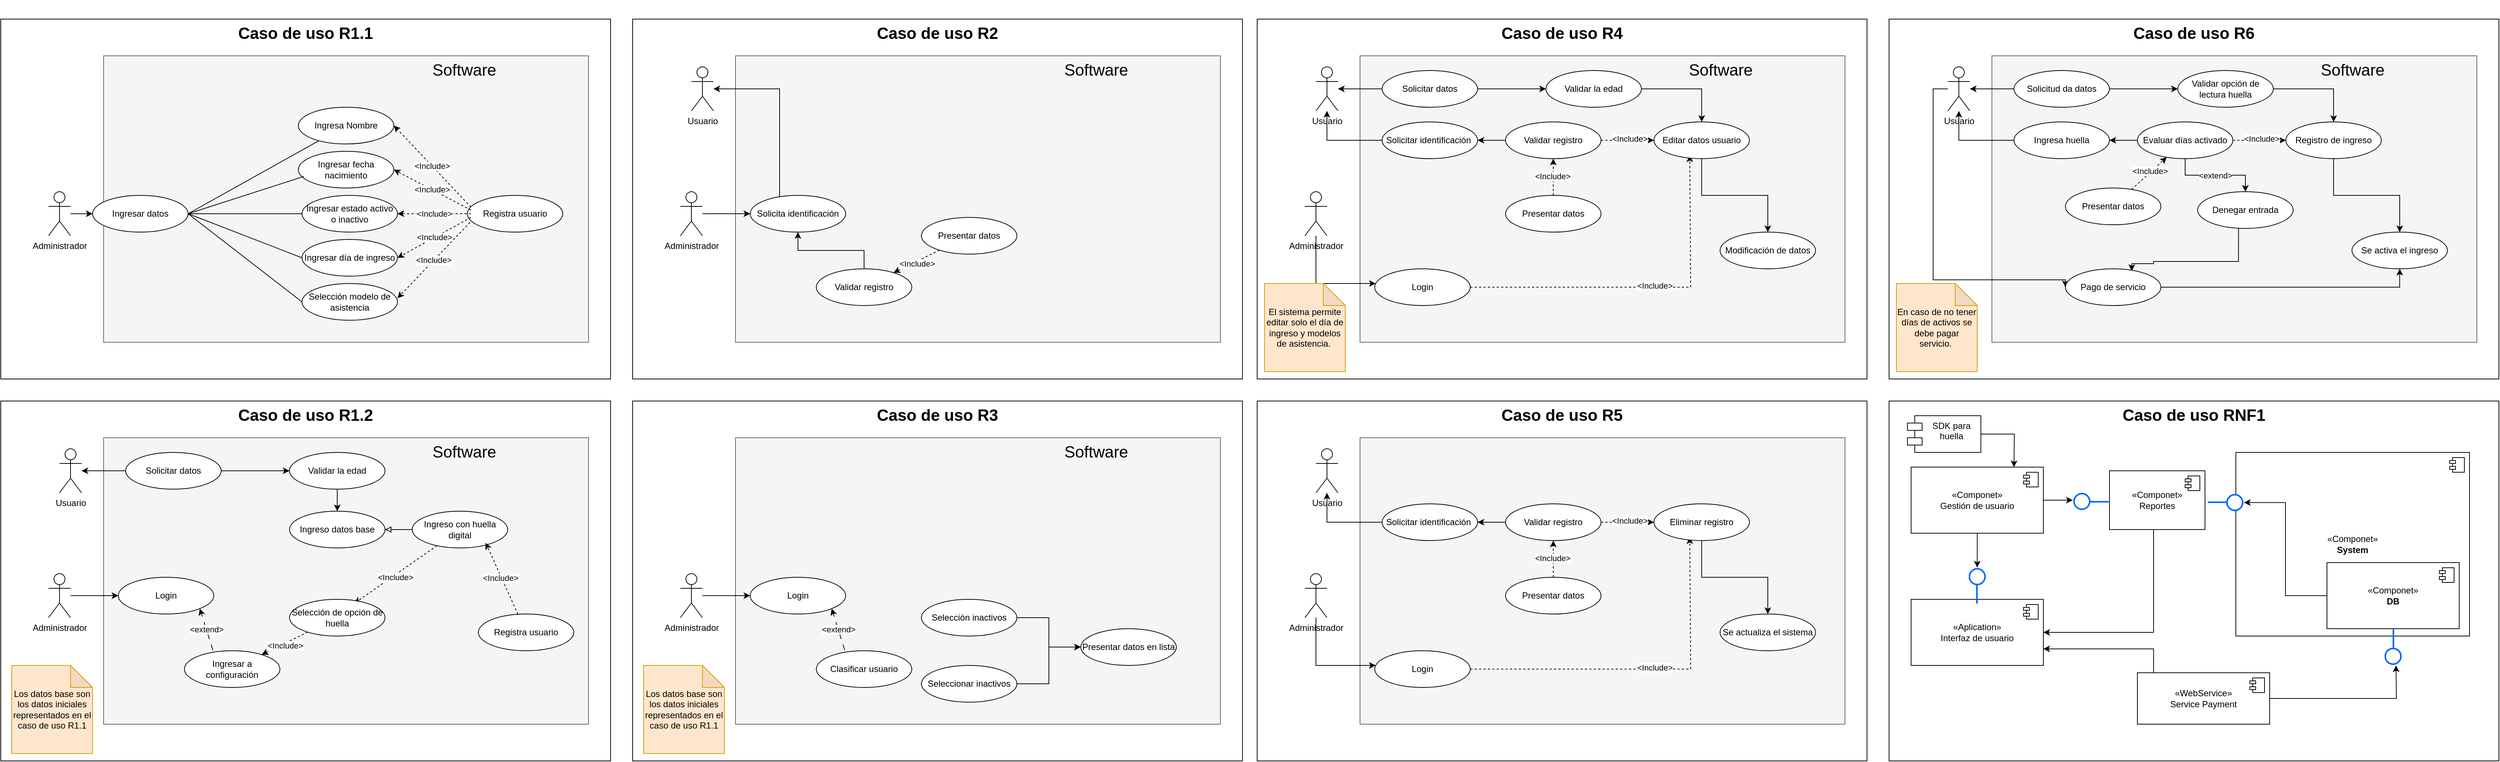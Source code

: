 <mxfile version="24.7.17">
  <diagram name="Página-1" id="iMw8ebUakvHaczHuA2bd">
    <mxGraphModel dx="1173" dy="1737" grid="1" gridSize="10" guides="1" tooltips="1" connect="1" arrows="1" fold="1" page="1" pageScale="1" pageWidth="827" pageHeight="1169" math="0" shadow="0">
      <root>
        <mxCell id="0" />
        <mxCell id="1" parent="0" />
        <mxCell id="wywwgfZlcPeR4gzROqG8-1" value="" style="rounded=0;whiteSpace=wrap;html=1;movable=0;resizable=0;rotatable=0;deletable=0;editable=0;locked=1;connectable=0;" parent="1" vertex="1">
          <mxGeometry x="20" y="10" width="830" height="490" as="geometry" />
        </mxCell>
        <mxCell id="wywwgfZlcPeR4gzROqG8-2" value="&lt;p style=&quot;line-height: 220%; font-size: 22px;&quot;&gt;&lt;b style=&quot;font-size: 22px;&quot;&gt;Caso de uso R1.1&lt;/b&gt;&lt;/p&gt;" style="text;html=1;align=center;verticalAlign=middle;whiteSpace=wrap;rounded=0;fontSize=22;" parent="1" vertex="1">
          <mxGeometry x="311.25" y="20" width="247.5" height="20" as="geometry" />
        </mxCell>
        <mxCell id="l-SMWB87ZbD4jDl5s2TY-5" value="Administrador" style="shape=umlActor;verticalLabelPosition=bottom;verticalAlign=top;html=1;outlineConnect=0;" parent="1" vertex="1">
          <mxGeometry x="85" y="245" width="30" height="60" as="geometry" />
        </mxCell>
        <mxCell id="l-SMWB87ZbD4jDl5s2TY-29" value="" style="rounded=0;whiteSpace=wrap;html=1;fillColor=#f5f5f5;fontColor=#333333;strokeColor=#666666;movable=0;resizable=0;rotatable=0;deletable=0;editable=0;locked=1;connectable=0;" parent="1" vertex="1">
          <mxGeometry x="160" y="60" width="660" height="390" as="geometry" />
        </mxCell>
        <mxCell id="l-SMWB87ZbD4jDl5s2TY-28" style="edgeStyle=orthogonalEdgeStyle;rounded=0;orthogonalLoop=1;jettySize=auto;html=1;" parent="1" source="l-SMWB87ZbD4jDl5s2TY-5" target="l-SMWB87ZbD4jDl5s2TY-27" edge="1">
          <mxGeometry relative="1" as="geometry" />
        </mxCell>
        <mxCell id="l-SMWB87ZbD4jDl5s2TY-6" value="Ingresa Nombre" style="ellipse;whiteSpace=wrap;html=1;" parent="1" vertex="1">
          <mxGeometry x="425" y="130" width="130" height="50" as="geometry" />
        </mxCell>
        <mxCell id="l-SMWB87ZbD4jDl5s2TY-7" value="Registra usuario" style="ellipse;whiteSpace=wrap;html=1;" parent="1" vertex="1">
          <mxGeometry x="655" y="250" width="130" height="50" as="geometry" />
        </mxCell>
        <mxCell id="l-SMWB87ZbD4jDl5s2TY-8" value="&amp;lt;Include&amp;gt;" style="endArrow=classic;html=1;rounded=0;entryX=1;entryY=0.5;entryDx=0;entryDy=0;dashed=1;" parent="1" target="l-SMWB87ZbD4jDl5s2TY-6" edge="1">
          <mxGeometry width="50" height="50" relative="1" as="geometry">
            <mxPoint x="660" y="266" as="sourcePoint" />
            <mxPoint x="785" y="240" as="targetPoint" />
          </mxGeometry>
        </mxCell>
        <mxCell id="l-SMWB87ZbD4jDl5s2TY-9" value="Ingresar fecha nacimiento" style="ellipse;whiteSpace=wrap;html=1;" parent="1" vertex="1">
          <mxGeometry x="425" y="190" width="130" height="50" as="geometry" />
        </mxCell>
        <mxCell id="l-SMWB87ZbD4jDl5s2TY-10" value="Ingresar estado activo o inactivo" style="ellipse;whiteSpace=wrap;html=1;" parent="1" vertex="1">
          <mxGeometry x="430" y="250" width="130" height="50" as="geometry" />
        </mxCell>
        <mxCell id="l-SMWB87ZbD4jDl5s2TY-11" value="Ingresar día de ingreso" style="ellipse;whiteSpace=wrap;html=1;" parent="1" vertex="1">
          <mxGeometry x="430" y="310" width="130" height="50" as="geometry" />
        </mxCell>
        <mxCell id="l-SMWB87ZbD4jDl5s2TY-12" value="Selección modelo de asistencia" style="ellipse;whiteSpace=wrap;html=1;" parent="1" vertex="1">
          <mxGeometry x="430" y="370" width="130" height="50" as="geometry" />
        </mxCell>
        <mxCell id="l-SMWB87ZbD4jDl5s2TY-27" value="Ingresar datos" style="ellipse;whiteSpace=wrap;html=1;" parent="1" vertex="1">
          <mxGeometry x="145" y="250" width="130" height="50" as="geometry" />
        </mxCell>
        <mxCell id="l-SMWB87ZbD4jDl5s2TY-3" value="Software" style="text;html=1;align=center;verticalAlign=middle;whiteSpace=wrap;rounded=0;fontSize=22;" parent="1" vertex="1">
          <mxGeometry x="590" y="60" width="122" height="40" as="geometry" />
        </mxCell>
        <mxCell id="l-SMWB87ZbD4jDl5s2TY-123" value="" style="rounded=0;whiteSpace=wrap;html=1;movable=1;resizable=1;rotatable=1;deletable=1;editable=1;locked=0;connectable=1;" parent="1" vertex="1">
          <mxGeometry x="20" y="530" width="830" height="490" as="geometry" />
        </mxCell>
        <mxCell id="l-SMWB87ZbD4jDl5s2TY-124" value="&lt;p style=&quot;line-height: 220%; font-size: 22px;&quot;&gt;&lt;b style=&quot;font-size: 22px;&quot;&gt;Caso de uso R1.2&lt;/b&gt;&lt;/p&gt;" style="text;html=1;align=center;verticalAlign=middle;whiteSpace=wrap;rounded=0;fontSize=22;" parent="1" vertex="1">
          <mxGeometry x="311.25" y="540" width="247.5" height="20" as="geometry" />
        </mxCell>
        <mxCell id="l-SMWB87ZbD4jDl5s2TY-125" value="Administrador" style="shape=umlActor;verticalLabelPosition=bottom;verticalAlign=top;html=1;outlineConnect=0;" parent="1" vertex="1">
          <mxGeometry x="85" y="765" width="30" height="60" as="geometry" />
        </mxCell>
        <mxCell id="l-SMWB87ZbD4jDl5s2TY-126" value="" style="rounded=0;whiteSpace=wrap;html=1;fillColor=#f5f5f5;fontColor=#333333;strokeColor=#666666;movable=1;resizable=1;rotatable=1;deletable=1;editable=1;locked=0;connectable=1;" parent="1" vertex="1">
          <mxGeometry x="160" y="580" width="660" height="390" as="geometry" />
        </mxCell>
        <mxCell id="l-SMWB87ZbD4jDl5s2TY-127" style="edgeStyle=orthogonalEdgeStyle;rounded=0;orthogonalLoop=1;jettySize=auto;html=1;" parent="1" source="l-SMWB87ZbD4jDl5s2TY-125" target="l-SMWB87ZbD4jDl5s2TY-144" edge="1">
          <mxGeometry relative="1" as="geometry" />
        </mxCell>
        <mxCell id="l-SMWB87ZbD4jDl5s2TY-128" value="Ingreso con huella digital" style="ellipse;whiteSpace=wrap;html=1;" parent="1" vertex="1">
          <mxGeometry x="580" y="680" width="130" height="50" as="geometry" />
        </mxCell>
        <mxCell id="l-SMWB87ZbD4jDl5s2TY-129" value="Registra usuario" style="ellipse;whiteSpace=wrap;html=1;" parent="1" vertex="1">
          <mxGeometry x="670" y="820" width="130" height="50" as="geometry" />
        </mxCell>
        <mxCell id="l-SMWB87ZbD4jDl5s2TY-130" value="&amp;lt;Include&amp;gt;" style="endArrow=classic;html=1;rounded=0;dashed=1;entryX=0.679;entryY=0.11;entryDx=0;entryDy=0;entryPerimeter=0;" parent="1" source="l-SMWB87ZbD4jDl5s2TY-128" target="l-SMWB87ZbD4jDl5s2TY-19" edge="1">
          <mxGeometry x="0.043" y="2" width="50" height="50" relative="1" as="geometry">
            <mxPoint x="510.0" y="777" as="sourcePoint" />
            <mxPoint x="470" y="750" as="targetPoint" />
            <mxPoint x="1" as="offset" />
          </mxGeometry>
        </mxCell>
        <mxCell id="l-SMWB87ZbD4jDl5s2TY-144" value="Login" style="ellipse;whiteSpace=wrap;html=1;" parent="1" vertex="1">
          <mxGeometry x="180" y="770" width="130" height="50" as="geometry" />
        </mxCell>
        <mxCell id="l-SMWB87ZbD4jDl5s2TY-145" value="Software" style="text;html=1;align=center;verticalAlign=middle;whiteSpace=wrap;rounded=0;fontSize=22;" parent="1" vertex="1">
          <mxGeometry x="590" y="580" width="122" height="40" as="geometry" />
        </mxCell>
        <mxCell id="l-SMWB87ZbD4jDl5s2TY-19" value="Selección de opción de huella" style="ellipse;whiteSpace=wrap;html=1;" parent="1" vertex="1">
          <mxGeometry x="413" y="800" width="130" height="50" as="geometry" />
        </mxCell>
        <mxCell id="l-SMWB87ZbD4jDl5s2TY-148" value="Los datos base son los datos iniciales representados en el caso de uso R1.1" style="shape=note;whiteSpace=wrap;html=1;backgroundOutline=1;darkOpacity=0.05;fillColor=#ffe6cc;strokeColor=#d79b00;" parent="1" vertex="1">
          <mxGeometry x="35" y="890" width="110" height="120" as="geometry" />
        </mxCell>
        <mxCell id="l-SMWB87ZbD4jDl5s2TY-149" value="Ingresar a configuración" style="ellipse;whiteSpace=wrap;html=1;" parent="1" vertex="1">
          <mxGeometry x="270" y="870" width="130" height="50" as="geometry" />
        </mxCell>
        <mxCell id="l-SMWB87ZbD4jDl5s2TY-150" value="" style="endArrow=none;html=1;rounded=0;exitX=1;exitY=0.5;exitDx=0;exitDy=0;" parent="1" source="l-SMWB87ZbD4jDl5s2TY-27" target="l-SMWB87ZbD4jDl5s2TY-6" edge="1">
          <mxGeometry width="50" height="50" relative="1" as="geometry">
            <mxPoint x="300" y="250" as="sourcePoint" />
            <mxPoint x="350" y="200" as="targetPoint" />
          </mxGeometry>
        </mxCell>
        <mxCell id="l-SMWB87ZbD4jDl5s2TY-151" value="" style="endArrow=none;html=1;rounded=0;exitX=1;exitY=0.5;exitDx=0;exitDy=0;entryX=0.058;entryY=0.685;entryDx=0;entryDy=0;entryPerimeter=0;" parent="1" source="l-SMWB87ZbD4jDl5s2TY-27" target="l-SMWB87ZbD4jDl5s2TY-9" edge="1">
          <mxGeometry width="50" height="50" relative="1" as="geometry">
            <mxPoint x="263" y="266" as="sourcePoint" />
            <mxPoint x="457" y="184" as="targetPoint" />
          </mxGeometry>
        </mxCell>
        <mxCell id="l-SMWB87ZbD4jDl5s2TY-152" value="" style="endArrow=none;html=1;rounded=0;exitX=1;exitY=0.5;exitDx=0;exitDy=0;" parent="1" source="l-SMWB87ZbD4jDl5s2TY-27" target="l-SMWB87ZbD4jDl5s2TY-10" edge="1">
          <mxGeometry width="50" height="50" relative="1" as="geometry">
            <mxPoint x="270" y="270" as="sourcePoint" />
            <mxPoint x="463" y="186" as="targetPoint" />
          </mxGeometry>
        </mxCell>
        <mxCell id="l-SMWB87ZbD4jDl5s2TY-153" value="" style="endArrow=none;html=1;rounded=0;exitX=1;exitY=0.5;exitDx=0;exitDy=0;entryX=0;entryY=0.5;entryDx=0;entryDy=0;" parent="1" source="l-SMWB87ZbD4jDl5s2TY-27" target="l-SMWB87ZbD4jDl5s2TY-11" edge="1">
          <mxGeometry width="50" height="50" relative="1" as="geometry">
            <mxPoint x="280" y="260" as="sourcePoint" />
            <mxPoint x="440" y="284" as="targetPoint" />
          </mxGeometry>
        </mxCell>
        <mxCell id="l-SMWB87ZbD4jDl5s2TY-154" value="" style="endArrow=none;html=1;rounded=0;exitX=1;exitY=0.5;exitDx=0;exitDy=0;entryX=0;entryY=0.5;entryDx=0;entryDy=0;" parent="1" source="l-SMWB87ZbD4jDl5s2TY-27" target="l-SMWB87ZbD4jDl5s2TY-12" edge="1">
          <mxGeometry width="50" height="50" relative="1" as="geometry">
            <mxPoint x="285" y="285" as="sourcePoint" />
            <mxPoint x="440" y="345" as="targetPoint" />
          </mxGeometry>
        </mxCell>
        <mxCell id="l-SMWB87ZbD4jDl5s2TY-155" value="&amp;lt;Include&amp;gt;" style="endArrow=classic;html=1;rounded=0;dashed=1;entryX=0.769;entryY=0.86;entryDx=0;entryDy=0;entryPerimeter=0;" parent="1" source="l-SMWB87ZbD4jDl5s2TY-129" target="l-SMWB87ZbD4jDl5s2TY-128" edge="1">
          <mxGeometry x="0.043" y="2" width="50" height="50" relative="1" as="geometry">
            <mxPoint x="471" y="787" as="sourcePoint" />
            <mxPoint x="529" y="738" as="targetPoint" />
            <mxPoint x="1" as="offset" />
            <Array as="points" />
          </mxGeometry>
        </mxCell>
        <mxCell id="l-SMWB87ZbD4jDl5s2TY-156" value="&amp;lt;Include&amp;gt;" style="endArrow=classic;html=1;rounded=0;dashed=1;" parent="1" source="l-SMWB87ZbD4jDl5s2TY-19" target="l-SMWB87ZbD4jDl5s2TY-149" edge="1">
          <mxGeometry x="0.043" y="2" width="50" height="50" relative="1" as="geometry">
            <mxPoint x="290" y="825" as="sourcePoint" />
            <mxPoint x="355" y="753" as="targetPoint" />
            <mxPoint x="1" as="offset" />
          </mxGeometry>
        </mxCell>
        <mxCell id="l-SMWB87ZbD4jDl5s2TY-157" value="&amp;lt;Include&amp;gt;" style="endArrow=classic;html=1;rounded=0;entryX=1;entryY=0.5;entryDx=0;entryDy=0;dashed=1;" parent="1" target="l-SMWB87ZbD4jDl5s2TY-9" edge="1">
          <mxGeometry width="50" height="50" relative="1" as="geometry">
            <mxPoint x="660" y="270" as="sourcePoint" />
            <mxPoint x="565" y="165" as="targetPoint" />
          </mxGeometry>
        </mxCell>
        <mxCell id="l-SMWB87ZbD4jDl5s2TY-158" value="&amp;lt;Include&amp;gt;" style="endArrow=classic;html=1;rounded=0;entryX=1;entryY=0.5;entryDx=0;entryDy=0;dashed=1;" parent="1" target="l-SMWB87ZbD4jDl5s2TY-10" edge="1">
          <mxGeometry width="50" height="50" relative="1" as="geometry">
            <mxPoint x="660" y="275" as="sourcePoint" />
            <mxPoint x="565" y="165" as="targetPoint" />
          </mxGeometry>
        </mxCell>
        <mxCell id="l-SMWB87ZbD4jDl5s2TY-159" value="&amp;lt;Include&amp;gt;" style="endArrow=classic;html=1;rounded=0;entryX=1;entryY=0.5;entryDx=0;entryDy=0;dashed=1;" parent="1" target="l-SMWB87ZbD4jDl5s2TY-11" edge="1">
          <mxGeometry width="50" height="50" relative="1" as="geometry">
            <mxPoint x="660" y="280" as="sourcePoint" />
            <mxPoint x="570" y="285" as="targetPoint" />
          </mxGeometry>
        </mxCell>
        <mxCell id="l-SMWB87ZbD4jDl5s2TY-160" value="&amp;lt;Include&amp;gt;" style="endArrow=classic;html=1;rounded=0;dashed=1;exitX=0.029;exitY=0.735;exitDx=0;exitDy=0;exitPerimeter=0;" parent="1" source="l-SMWB87ZbD4jDl5s2TY-7" edge="1">
          <mxGeometry width="50" height="50" relative="1" as="geometry">
            <mxPoint x="670" y="290" as="sourcePoint" />
            <mxPoint x="560" y="390" as="targetPoint" />
          </mxGeometry>
        </mxCell>
        <mxCell id="l-SMWB87ZbD4jDl5s2TY-162" value="&amp;lt;extend&amp;gt;" style="endArrow=classic;html=1;rounded=0;entryX=1;entryY=1;entryDx=0;entryDy=0;exitX=0.298;exitY=-0.015;exitDx=0;exitDy=0;exitPerimeter=0;dashed=1;dashPattern=8 8;" parent="1" source="l-SMWB87ZbD4jDl5s2TY-149" target="l-SMWB87ZbD4jDl5s2TY-144" edge="1">
          <mxGeometry x="-0.006" width="50" height="50" relative="1" as="geometry">
            <mxPoint x="310" y="880" as="sourcePoint" />
            <mxPoint x="360" y="830" as="targetPoint" />
            <mxPoint as="offset" />
          </mxGeometry>
        </mxCell>
        <mxCell id="l-SMWB87ZbD4jDl5s2TY-163" value="Ingreso datos base" style="ellipse;whiteSpace=wrap;html=1;" parent="1" vertex="1">
          <mxGeometry x="413" y="680" width="130" height="50" as="geometry" />
        </mxCell>
        <mxCell id="l-SMWB87ZbD4jDl5s2TY-174" style="edgeStyle=orthogonalEdgeStyle;rounded=0;orthogonalLoop=1;jettySize=auto;html=1;" parent="1" source="l-SMWB87ZbD4jDl5s2TY-167" target="l-SMWB87ZbD4jDl5s2TY-163" edge="1">
          <mxGeometry relative="1" as="geometry" />
        </mxCell>
        <mxCell id="l-SMWB87ZbD4jDl5s2TY-167" value="Validar la edad" style="ellipse;whiteSpace=wrap;html=1;" parent="1" vertex="1">
          <mxGeometry x="413" y="600" width="130" height="50" as="geometry" />
        </mxCell>
        <mxCell id="l-SMWB87ZbD4jDl5s2TY-168" value="Usuario" style="shape=umlActor;verticalLabelPosition=bottom;verticalAlign=top;html=1;outlineConnect=0;" parent="1" vertex="1">
          <mxGeometry x="100" y="595" width="30" height="60" as="geometry" />
        </mxCell>
        <mxCell id="l-SMWB87ZbD4jDl5s2TY-171" style="edgeStyle=orthogonalEdgeStyle;rounded=0;orthogonalLoop=1;jettySize=auto;html=1;" parent="1" source="l-SMWB87ZbD4jDl5s2TY-170" target="l-SMWB87ZbD4jDl5s2TY-167" edge="1">
          <mxGeometry relative="1" as="geometry" />
        </mxCell>
        <mxCell id="l-SMWB87ZbD4jDl5s2TY-173" style="edgeStyle=orthogonalEdgeStyle;rounded=0;orthogonalLoop=1;jettySize=auto;html=1;" parent="1" source="l-SMWB87ZbD4jDl5s2TY-170" target="l-SMWB87ZbD4jDl5s2TY-168" edge="1">
          <mxGeometry relative="1" as="geometry" />
        </mxCell>
        <mxCell id="l-SMWB87ZbD4jDl5s2TY-170" value="Solicitar datos" style="ellipse;whiteSpace=wrap;html=1;" parent="1" vertex="1">
          <mxGeometry x="190" y="600" width="130" height="50" as="geometry" />
        </mxCell>
        <mxCell id="l-SMWB87ZbD4jDl5s2TY-175" value="" style="rounded=0;whiteSpace=wrap;html=1;movable=1;resizable=1;rotatable=1;deletable=1;editable=1;locked=0;connectable=1;" parent="1" vertex="1">
          <mxGeometry x="880" y="10" width="830" height="490" as="geometry" />
        </mxCell>
        <mxCell id="l-SMWB87ZbD4jDl5s2TY-176" value="&lt;p style=&quot;line-height: 220%; font-size: 22px;&quot;&gt;&lt;b style=&quot;font-size: 22px;&quot;&gt;Caso de uso R2&lt;/b&gt;&lt;/p&gt;" style="text;html=1;align=center;verticalAlign=middle;whiteSpace=wrap;rounded=0;fontSize=22;" parent="1" vertex="1">
          <mxGeometry x="1171.25" y="20" width="247.5" height="20" as="geometry" />
        </mxCell>
        <mxCell id="l-SMWB87ZbD4jDl5s2TY-177" value="Administrador" style="shape=umlActor;verticalLabelPosition=bottom;verticalAlign=top;html=1;outlineConnect=0;" parent="1" vertex="1">
          <mxGeometry x="945" y="245" width="30" height="60" as="geometry" />
        </mxCell>
        <mxCell id="l-SMWB87ZbD4jDl5s2TY-178" value="" style="rounded=0;whiteSpace=wrap;html=1;fillColor=#f5f5f5;fontColor=#333333;strokeColor=#666666;movable=1;resizable=1;rotatable=1;deletable=1;editable=1;locked=0;connectable=1;" parent="1" vertex="1">
          <mxGeometry x="1020" y="60" width="660" height="390" as="geometry" />
        </mxCell>
        <mxCell id="l-SMWB87ZbD4jDl5s2TY-179" style="edgeStyle=orthogonalEdgeStyle;rounded=0;orthogonalLoop=1;jettySize=auto;html=1;" parent="1" source="l-SMWB87ZbD4jDl5s2TY-177" target="l-SMWB87ZbD4jDl5s2TY-183" edge="1">
          <mxGeometry relative="1" as="geometry" />
        </mxCell>
        <mxCell id="l-SMWB87ZbD4jDl5s2TY-183" value="Solicita identificación" style="ellipse;whiteSpace=wrap;html=1;" parent="1" vertex="1">
          <mxGeometry x="1040" y="250" width="130" height="50" as="geometry" />
        </mxCell>
        <mxCell id="l-SMWB87ZbD4jDl5s2TY-184" value="Software" style="text;html=1;align=center;verticalAlign=middle;whiteSpace=wrap;rounded=0;fontSize=22;" parent="1" vertex="1">
          <mxGeometry x="1450" y="60" width="122" height="40" as="geometry" />
        </mxCell>
        <mxCell id="l-SMWB87ZbD4jDl5s2TY-185" value="Presentar datos" style="ellipse;whiteSpace=wrap;html=1;" parent="1" vertex="1">
          <mxGeometry x="1273" y="280" width="130" height="50" as="geometry" />
        </mxCell>
        <mxCell id="l-SMWB87ZbD4jDl5s2TY-266" style="edgeStyle=orthogonalEdgeStyle;rounded=0;orthogonalLoop=1;jettySize=auto;html=1;" parent="1" source="l-SMWB87ZbD4jDl5s2TY-187" target="l-SMWB87ZbD4jDl5s2TY-183" edge="1">
          <mxGeometry relative="1" as="geometry" />
        </mxCell>
        <mxCell id="l-SMWB87ZbD4jDl5s2TY-187" value="Validar registro" style="ellipse;whiteSpace=wrap;html=1;" parent="1" vertex="1">
          <mxGeometry x="1130" y="350" width="130" height="50" as="geometry" />
        </mxCell>
        <mxCell id="l-SMWB87ZbD4jDl5s2TY-189" value="&amp;lt;Include&amp;gt;" style="endArrow=classic;html=1;rounded=0;dashed=1;" parent="1" source="l-SMWB87ZbD4jDl5s2TY-185" target="l-SMWB87ZbD4jDl5s2TY-187" edge="1">
          <mxGeometry x="0.043" y="2" width="50" height="50" relative="1" as="geometry">
            <mxPoint x="1150" y="305" as="sourcePoint" />
            <mxPoint x="1215" y="233" as="targetPoint" />
            <mxPoint x="1" as="offset" />
          </mxGeometry>
        </mxCell>
        <mxCell id="l-SMWB87ZbD4jDl5s2TY-195" value="Usuario" style="shape=umlActor;verticalLabelPosition=bottom;verticalAlign=top;html=1;outlineConnect=0;" parent="1" vertex="1">
          <mxGeometry x="960" y="75" width="30" height="60" as="geometry" />
        </mxCell>
        <mxCell id="l-SMWB87ZbD4jDl5s2TY-197" style="edgeStyle=orthogonalEdgeStyle;rounded=0;orthogonalLoop=1;jettySize=auto;html=1;" parent="1" source="l-SMWB87ZbD4jDl5s2TY-183" target="l-SMWB87ZbD4jDl5s2TY-195" edge="1">
          <mxGeometry relative="1" as="geometry">
            <Array as="points">
              <mxPoint x="1080" y="105" />
            </Array>
          </mxGeometry>
        </mxCell>
        <mxCell id="l-SMWB87ZbD4jDl5s2TY-199" value="" style="rounded=0;whiteSpace=wrap;html=1;movable=1;resizable=1;rotatable=1;deletable=1;editable=1;locked=0;connectable=1;" parent="1" vertex="1">
          <mxGeometry x="880" y="530" width="830" height="490" as="geometry" />
        </mxCell>
        <mxCell id="l-SMWB87ZbD4jDl5s2TY-200" value="&lt;p style=&quot;line-height: 220%; font-size: 22px;&quot;&gt;&lt;b style=&quot;font-size: 22px;&quot;&gt;Caso de uso R3&lt;/b&gt;&lt;/p&gt;" style="text;html=1;align=center;verticalAlign=middle;whiteSpace=wrap;rounded=0;fontSize=22;" parent="1" vertex="1">
          <mxGeometry x="1171.25" y="540" width="247.5" height="20" as="geometry" />
        </mxCell>
        <mxCell id="l-SMWB87ZbD4jDl5s2TY-201" value="Administrador" style="shape=umlActor;verticalLabelPosition=bottom;verticalAlign=top;html=1;outlineConnect=0;" parent="1" vertex="1">
          <mxGeometry x="945" y="765" width="30" height="60" as="geometry" />
        </mxCell>
        <mxCell id="l-SMWB87ZbD4jDl5s2TY-202" value="" style="rounded=0;whiteSpace=wrap;html=1;fillColor=#f5f5f5;fontColor=#333333;strokeColor=#666666;movable=1;resizable=1;rotatable=1;deletable=1;editable=1;locked=0;connectable=1;" parent="1" vertex="1">
          <mxGeometry x="1020" y="580" width="660" height="390" as="geometry" />
        </mxCell>
        <mxCell id="l-SMWB87ZbD4jDl5s2TY-203" style="edgeStyle=orthogonalEdgeStyle;rounded=0;orthogonalLoop=1;jettySize=auto;html=1;" parent="1" source="l-SMWB87ZbD4jDl5s2TY-201" target="l-SMWB87ZbD4jDl5s2TY-207" edge="1">
          <mxGeometry relative="1" as="geometry" />
        </mxCell>
        <mxCell id="l-SMWB87ZbD4jDl5s2TY-207" value="Login" style="ellipse;whiteSpace=wrap;html=1;" parent="1" vertex="1">
          <mxGeometry x="1040" y="770" width="130" height="50" as="geometry" />
        </mxCell>
        <mxCell id="l-SMWB87ZbD4jDl5s2TY-208" value="Software" style="text;html=1;align=center;verticalAlign=middle;whiteSpace=wrap;rounded=0;fontSize=22;" parent="1" vertex="1">
          <mxGeometry x="1450" y="580" width="122" height="40" as="geometry" />
        </mxCell>
        <mxCell id="l-SMWB87ZbD4jDl5s2TY-234" style="edgeStyle=orthogonalEdgeStyle;rounded=0;orthogonalLoop=1;jettySize=auto;html=1;" parent="1" source="l-SMWB87ZbD4jDl5s2TY-209" target="l-SMWB87ZbD4jDl5s2TY-231" edge="1">
          <mxGeometry relative="1" as="geometry" />
        </mxCell>
        <mxCell id="l-SMWB87ZbD4jDl5s2TY-209" value="Selección inactivos" style="ellipse;whiteSpace=wrap;html=1;" parent="1" vertex="1">
          <mxGeometry x="1273" y="800" width="130" height="50" as="geometry" />
        </mxCell>
        <mxCell id="l-SMWB87ZbD4jDl5s2TY-210" value="Los datos base son los datos iniciales representados en el caso de uso R1.1" style="shape=note;whiteSpace=wrap;html=1;backgroundOutline=1;darkOpacity=0.05;fillColor=#ffe6cc;strokeColor=#d79b00;" parent="1" vertex="1">
          <mxGeometry x="895" y="890" width="110" height="120" as="geometry" />
        </mxCell>
        <mxCell id="l-SMWB87ZbD4jDl5s2TY-211" value="Clasificar usuario" style="ellipse;whiteSpace=wrap;html=1;" parent="1" vertex="1">
          <mxGeometry x="1130" y="870" width="130" height="50" as="geometry" />
        </mxCell>
        <mxCell id="l-SMWB87ZbD4jDl5s2TY-214" value="&amp;lt;extend&amp;gt;" style="endArrow=classic;html=1;rounded=0;entryX=1;entryY=1;entryDx=0;entryDy=0;exitX=0.298;exitY=-0.015;exitDx=0;exitDy=0;exitPerimeter=0;dashed=1;dashPattern=8 8;" parent="1" source="l-SMWB87ZbD4jDl5s2TY-211" target="l-SMWB87ZbD4jDl5s2TY-207" edge="1">
          <mxGeometry x="-0.006" width="50" height="50" relative="1" as="geometry">
            <mxPoint x="1170" y="880" as="sourcePoint" />
            <mxPoint x="1220" y="830" as="targetPoint" />
            <mxPoint as="offset" />
          </mxGeometry>
        </mxCell>
        <mxCell id="l-SMWB87ZbD4jDl5s2TY-223" value="" style="endArrow=block;html=1;rounded=0;entryX=1;entryY=0.5;entryDx=0;entryDy=0;endFill=0;" parent="1" source="l-SMWB87ZbD4jDl5s2TY-128" target="l-SMWB87ZbD4jDl5s2TY-163" edge="1">
          <mxGeometry width="50" height="50" relative="1" as="geometry">
            <mxPoint x="500" y="720" as="sourcePoint" />
            <mxPoint x="550" y="670" as="targetPoint" />
          </mxGeometry>
        </mxCell>
        <mxCell id="l-SMWB87ZbD4jDl5s2TY-235" style="edgeStyle=orthogonalEdgeStyle;rounded=0;orthogonalLoop=1;jettySize=auto;html=1;" parent="1" source="l-SMWB87ZbD4jDl5s2TY-230" target="l-SMWB87ZbD4jDl5s2TY-231" edge="1">
          <mxGeometry relative="1" as="geometry" />
        </mxCell>
        <mxCell id="l-SMWB87ZbD4jDl5s2TY-230" value="Seleccionar inactivos" style="ellipse;whiteSpace=wrap;html=1;" parent="1" vertex="1">
          <mxGeometry x="1273" y="890" width="130" height="50" as="geometry" />
        </mxCell>
        <mxCell id="l-SMWB87ZbD4jDl5s2TY-231" value="Presentar datos en lista" style="ellipse;whiteSpace=wrap;html=1;" parent="1" vertex="1">
          <mxGeometry x="1490" y="840" width="130" height="50" as="geometry" />
        </mxCell>
        <mxCell id="l-SMWB87ZbD4jDl5s2TY-236" value="" style="rounded=0;whiteSpace=wrap;html=1;movable=1;resizable=1;rotatable=1;deletable=1;editable=1;locked=0;connectable=1;" parent="1" vertex="1">
          <mxGeometry x="1730" y="10" width="830" height="490" as="geometry" />
        </mxCell>
        <mxCell id="l-SMWB87ZbD4jDl5s2TY-237" value="&lt;p style=&quot;line-height: 220%; font-size: 22px;&quot;&gt;&lt;b style=&quot;font-size: 22px;&quot;&gt;Caso de uso R4&lt;/b&gt;&lt;/p&gt;" style="text;html=1;align=center;verticalAlign=middle;whiteSpace=wrap;rounded=0;fontSize=22;" parent="1" vertex="1">
          <mxGeometry x="2021.25" y="20" width="247.5" height="20" as="geometry" />
        </mxCell>
        <mxCell id="l-SMWB87ZbD4jDl5s2TY-238" value="Administrador" style="shape=umlActor;verticalLabelPosition=bottom;verticalAlign=top;html=1;outlineConnect=0;" parent="1" vertex="1">
          <mxGeometry x="1795" y="245" width="30" height="60" as="geometry" />
        </mxCell>
        <mxCell id="l-SMWB87ZbD4jDl5s2TY-239" value="" style="rounded=0;whiteSpace=wrap;html=1;fillColor=#f5f5f5;fontColor=#333333;strokeColor=#666666;movable=1;resizable=1;rotatable=1;deletable=1;editable=1;locked=0;connectable=1;" parent="1" vertex="1">
          <mxGeometry x="1870" y="60" width="660" height="390" as="geometry" />
        </mxCell>
        <mxCell id="l-SMWB87ZbD4jDl5s2TY-240" style="edgeStyle=orthogonalEdgeStyle;rounded=0;orthogonalLoop=1;jettySize=auto;html=1;" parent="1" source="l-SMWB87ZbD4jDl5s2TY-238" target="l-SMWB87ZbD4jDl5s2TY-244" edge="1">
          <mxGeometry relative="1" as="geometry">
            <Array as="points">
              <mxPoint x="1810" y="370" />
            </Array>
          </mxGeometry>
        </mxCell>
        <mxCell id="l-SMWB87ZbD4jDl5s2TY-242" value="Modificación de datos" style="ellipse;whiteSpace=wrap;html=1;" parent="1" vertex="1">
          <mxGeometry x="2360" y="300" width="130" height="50" as="geometry" />
        </mxCell>
        <mxCell id="l-SMWB87ZbD4jDl5s2TY-243" value="&amp;lt;Include&amp;gt;" style="endArrow=classic;html=1;rounded=0;dashed=1;exitX=1;exitY=0.5;exitDx=0;exitDy=0;" parent="1" source="l-SMWB87ZbD4jDl5s2TY-264" target="l-SMWB87ZbD4jDl5s2TY-252" edge="1">
          <mxGeometry x="0.043" y="2" width="50" height="50" relative="1" as="geometry">
            <mxPoint x="2220" y="257" as="sourcePoint" />
            <mxPoint x="2180" y="230" as="targetPoint" />
            <mxPoint x="1" as="offset" />
          </mxGeometry>
        </mxCell>
        <mxCell id="l-SMWB87ZbD4jDl5s2TY-244" value="Login" style="ellipse;whiteSpace=wrap;html=1;" parent="1" vertex="1">
          <mxGeometry x="1890" y="350" width="130" height="50" as="geometry" />
        </mxCell>
        <mxCell id="l-SMWB87ZbD4jDl5s2TY-245" value="Software" style="text;html=1;align=center;verticalAlign=middle;whiteSpace=wrap;rounded=0;fontSize=22;" parent="1" vertex="1">
          <mxGeometry x="2300" y="60" width="122" height="40" as="geometry" />
        </mxCell>
        <mxCell id="l-SMWB87ZbD4jDl5s2TY-249" value="&amp;lt;Include&amp;gt;" style="endArrow=classic;html=1;rounded=0;dashed=1;" parent="1" source="l-SMWB87ZbD4jDl5s2TY-268" target="l-SMWB87ZbD4jDl5s2TY-264" edge="1">
          <mxGeometry x="0.043" y="2" width="50" height="50" relative="1" as="geometry">
            <mxPoint x="2181" y="267" as="sourcePoint" />
            <mxPoint x="2239" y="218" as="targetPoint" />
            <mxPoint x="1" as="offset" />
            <Array as="points" />
          </mxGeometry>
        </mxCell>
        <mxCell id="l-SMWB87ZbD4jDl5s2TY-250" value="&amp;lt;Include&amp;gt;" style="endArrow=classic;html=1;rounded=0;dashed=1;entryX=0.375;entryY=0.91;entryDx=0;entryDy=0;entryPerimeter=0;" parent="1" source="l-SMWB87ZbD4jDl5s2TY-244" target="l-SMWB87ZbD4jDl5s2TY-252" edge="1">
          <mxGeometry x="0.043" y="2" width="50" height="50" relative="1" as="geometry">
            <mxPoint x="2206.384" y="328.979" as="sourcePoint" />
            <mxPoint x="2246.616" y="381.021" as="targetPoint" />
            <mxPoint x="1" as="offset" />
            <Array as="points">
              <mxPoint x="2320" y="375" />
            </Array>
          </mxGeometry>
        </mxCell>
        <mxCell id="l-SMWB87ZbD4jDl5s2TY-271" style="edgeStyle=orthogonalEdgeStyle;rounded=0;orthogonalLoop=1;jettySize=auto;html=1;" parent="1" source="l-SMWB87ZbD4jDl5s2TY-252" target="l-SMWB87ZbD4jDl5s2TY-242" edge="1">
          <mxGeometry relative="1" as="geometry" />
        </mxCell>
        <mxCell id="l-SMWB87ZbD4jDl5s2TY-252" value="Editar datos usuario" style="ellipse;whiteSpace=wrap;html=1;" parent="1" vertex="1">
          <mxGeometry x="2270" y="150" width="130" height="50" as="geometry" />
        </mxCell>
        <mxCell id="l-SMWB87ZbD4jDl5s2TY-253" style="edgeStyle=orthogonalEdgeStyle;rounded=0;orthogonalLoop=1;jettySize=auto;html=1;" parent="1" source="l-SMWB87ZbD4jDl5s2TY-254" target="l-SMWB87ZbD4jDl5s2TY-252" edge="1">
          <mxGeometry relative="1" as="geometry" />
        </mxCell>
        <mxCell id="l-SMWB87ZbD4jDl5s2TY-254" value="Validar la edad" style="ellipse;whiteSpace=wrap;html=1;" parent="1" vertex="1">
          <mxGeometry x="2123" y="80" width="130" height="50" as="geometry" />
        </mxCell>
        <mxCell id="l-SMWB87ZbD4jDl5s2TY-255" value="Usuario" style="shape=umlActor;verticalLabelPosition=bottom;verticalAlign=top;html=1;outlineConnect=0;" parent="1" vertex="1">
          <mxGeometry x="1810" y="75" width="30" height="60" as="geometry" />
        </mxCell>
        <mxCell id="l-SMWB87ZbD4jDl5s2TY-256" style="edgeStyle=orthogonalEdgeStyle;rounded=0;orthogonalLoop=1;jettySize=auto;html=1;" parent="1" source="l-SMWB87ZbD4jDl5s2TY-258" target="l-SMWB87ZbD4jDl5s2TY-254" edge="1">
          <mxGeometry relative="1" as="geometry" />
        </mxCell>
        <mxCell id="l-SMWB87ZbD4jDl5s2TY-257" style="edgeStyle=orthogonalEdgeStyle;rounded=0;orthogonalLoop=1;jettySize=auto;html=1;" parent="1" source="l-SMWB87ZbD4jDl5s2TY-258" target="l-SMWB87ZbD4jDl5s2TY-255" edge="1">
          <mxGeometry relative="1" as="geometry" />
        </mxCell>
        <mxCell id="l-SMWB87ZbD4jDl5s2TY-258" value="Solicitar datos" style="ellipse;whiteSpace=wrap;html=1;" parent="1" vertex="1">
          <mxGeometry x="1900" y="80" width="130" height="50" as="geometry" />
        </mxCell>
        <mxCell id="l-SMWB87ZbD4jDl5s2TY-263" style="edgeStyle=orthogonalEdgeStyle;rounded=0;orthogonalLoop=1;jettySize=auto;html=1;" parent="1" source="l-SMWB87ZbD4jDl5s2TY-262" target="l-SMWB87ZbD4jDl5s2TY-255" edge="1">
          <mxGeometry relative="1" as="geometry" />
        </mxCell>
        <mxCell id="l-SMWB87ZbD4jDl5s2TY-262" value="Solicitar identificación&amp;nbsp;" style="ellipse;whiteSpace=wrap;html=1;" parent="1" vertex="1">
          <mxGeometry x="1900" y="150" width="130" height="50" as="geometry" />
        </mxCell>
        <mxCell id="l-SMWB87ZbD4jDl5s2TY-267" style="edgeStyle=orthogonalEdgeStyle;rounded=0;orthogonalLoop=1;jettySize=auto;html=1;" parent="1" source="l-SMWB87ZbD4jDl5s2TY-264" target="l-SMWB87ZbD4jDl5s2TY-262" edge="1">
          <mxGeometry relative="1" as="geometry" />
        </mxCell>
        <mxCell id="l-SMWB87ZbD4jDl5s2TY-268" value="Presentar datos" style="ellipse;whiteSpace=wrap;html=1;" parent="1" vertex="1">
          <mxGeometry x="2068" y="250" width="130" height="50" as="geometry" />
        </mxCell>
        <mxCell id="l-SMWB87ZbD4jDl5s2TY-264" value="Validar registro" style="ellipse;whiteSpace=wrap;html=1;" parent="1" vertex="1">
          <mxGeometry x="2068" y="150" width="130" height="50" as="geometry" />
        </mxCell>
        <mxCell id="ktFifqxHbu6K3ER039Zy-1" value="El sistema permite editar solo el día de ingreso y modelos de asistencia.&amp;nbsp;" style="shape=note;whiteSpace=wrap;html=1;backgroundOutline=1;darkOpacity=0.05;fillColor=#ffe6cc;strokeColor=#d79b00;" vertex="1" parent="1">
          <mxGeometry x="1740" y="370" width="110" height="120" as="geometry" />
        </mxCell>
        <mxCell id="ktFifqxHbu6K3ER039Zy-2" value="" style="rounded=0;whiteSpace=wrap;html=1;movable=1;resizable=1;rotatable=1;deletable=1;editable=1;locked=0;connectable=1;" vertex="1" parent="1">
          <mxGeometry x="1730" y="530" width="830" height="490" as="geometry" />
        </mxCell>
        <mxCell id="ktFifqxHbu6K3ER039Zy-3" value="&lt;p style=&quot;line-height: 220%; font-size: 22px;&quot;&gt;&lt;b style=&quot;font-size: 22px;&quot;&gt;Caso de uso R5&lt;/b&gt;&lt;/p&gt;" style="text;html=1;align=center;verticalAlign=middle;whiteSpace=wrap;rounded=0;fontSize=22;" vertex="1" parent="1">
          <mxGeometry x="2021.25" y="540" width="247.5" height="20" as="geometry" />
        </mxCell>
        <mxCell id="ktFifqxHbu6K3ER039Zy-4" value="Administrador" style="shape=umlActor;verticalLabelPosition=bottom;verticalAlign=top;html=1;outlineConnect=0;" vertex="1" parent="1">
          <mxGeometry x="1795" y="765" width="30" height="60" as="geometry" />
        </mxCell>
        <mxCell id="ktFifqxHbu6K3ER039Zy-5" value="" style="rounded=0;whiteSpace=wrap;html=1;fillColor=#f5f5f5;fontColor=#333333;strokeColor=#666666;movable=1;resizable=1;rotatable=1;deletable=1;editable=1;locked=0;connectable=1;" vertex="1" parent="1">
          <mxGeometry x="1870" y="580" width="660" height="390" as="geometry" />
        </mxCell>
        <mxCell id="ktFifqxHbu6K3ER039Zy-6" style="edgeStyle=orthogonalEdgeStyle;rounded=0;orthogonalLoop=1;jettySize=auto;html=1;" edge="1" parent="1" source="ktFifqxHbu6K3ER039Zy-4" target="ktFifqxHbu6K3ER039Zy-9">
          <mxGeometry relative="1" as="geometry">
            <Array as="points">
              <mxPoint x="1810" y="890" />
            </Array>
          </mxGeometry>
        </mxCell>
        <mxCell id="ktFifqxHbu6K3ER039Zy-7" value="Se actualiza el sistema" style="ellipse;whiteSpace=wrap;html=1;" vertex="1" parent="1">
          <mxGeometry x="2360" y="820" width="130" height="50" as="geometry" />
        </mxCell>
        <mxCell id="ktFifqxHbu6K3ER039Zy-8" value="&amp;lt;Include&amp;gt;" style="endArrow=classic;html=1;rounded=0;dashed=1;exitX=1;exitY=0.5;exitDx=0;exitDy=0;" edge="1" parent="1" source="ktFifqxHbu6K3ER039Zy-25" target="ktFifqxHbu6K3ER039Zy-14">
          <mxGeometry x="0.043" y="2" width="50" height="50" relative="1" as="geometry">
            <mxPoint x="2220" y="777" as="sourcePoint" />
            <mxPoint x="2180" y="750" as="targetPoint" />
            <mxPoint x="1" as="offset" />
          </mxGeometry>
        </mxCell>
        <mxCell id="ktFifqxHbu6K3ER039Zy-9" value="Login" style="ellipse;whiteSpace=wrap;html=1;" vertex="1" parent="1">
          <mxGeometry x="1890" y="870" width="130" height="50" as="geometry" />
        </mxCell>
        <mxCell id="ktFifqxHbu6K3ER039Zy-11" value="&amp;lt;Include&amp;gt;" style="endArrow=classic;html=1;rounded=0;dashed=1;" edge="1" parent="1" source="ktFifqxHbu6K3ER039Zy-24" target="ktFifqxHbu6K3ER039Zy-25">
          <mxGeometry x="0.043" y="2" width="50" height="50" relative="1" as="geometry">
            <mxPoint x="2181" y="787" as="sourcePoint" />
            <mxPoint x="2239" y="738" as="targetPoint" />
            <mxPoint x="1" as="offset" />
            <Array as="points" />
          </mxGeometry>
        </mxCell>
        <mxCell id="ktFifqxHbu6K3ER039Zy-12" value="&amp;lt;Include&amp;gt;" style="endArrow=classic;html=1;rounded=0;dashed=1;entryX=0.375;entryY=0.91;entryDx=0;entryDy=0;entryPerimeter=0;" edge="1" parent="1" source="ktFifqxHbu6K3ER039Zy-9" target="ktFifqxHbu6K3ER039Zy-14">
          <mxGeometry x="0.043" y="2" width="50" height="50" relative="1" as="geometry">
            <mxPoint x="2206.384" y="848.979" as="sourcePoint" />
            <mxPoint x="2246.616" y="901.021" as="targetPoint" />
            <mxPoint x="1" as="offset" />
            <Array as="points">
              <mxPoint x="2320" y="895" />
            </Array>
          </mxGeometry>
        </mxCell>
        <mxCell id="ktFifqxHbu6K3ER039Zy-13" style="edgeStyle=orthogonalEdgeStyle;rounded=0;orthogonalLoop=1;jettySize=auto;html=1;" edge="1" parent="1" source="ktFifqxHbu6K3ER039Zy-14" target="ktFifqxHbu6K3ER039Zy-7">
          <mxGeometry relative="1" as="geometry" />
        </mxCell>
        <mxCell id="ktFifqxHbu6K3ER039Zy-14" value="Eliminar registro" style="ellipse;whiteSpace=wrap;html=1;" vertex="1" parent="1">
          <mxGeometry x="2270" y="670" width="130" height="50" as="geometry" />
        </mxCell>
        <mxCell id="ktFifqxHbu6K3ER039Zy-17" value="Usuario" style="shape=umlActor;verticalLabelPosition=bottom;verticalAlign=top;html=1;outlineConnect=0;" vertex="1" parent="1">
          <mxGeometry x="1810" y="595" width="30" height="60" as="geometry" />
        </mxCell>
        <mxCell id="ktFifqxHbu6K3ER039Zy-21" style="edgeStyle=orthogonalEdgeStyle;rounded=0;orthogonalLoop=1;jettySize=auto;html=1;" edge="1" parent="1" source="ktFifqxHbu6K3ER039Zy-22" target="ktFifqxHbu6K3ER039Zy-17">
          <mxGeometry relative="1" as="geometry" />
        </mxCell>
        <mxCell id="ktFifqxHbu6K3ER039Zy-22" value="Solicitar identificación&amp;nbsp;" style="ellipse;whiteSpace=wrap;html=1;" vertex="1" parent="1">
          <mxGeometry x="1900" y="670" width="130" height="50" as="geometry" />
        </mxCell>
        <mxCell id="ktFifqxHbu6K3ER039Zy-23" style="edgeStyle=orthogonalEdgeStyle;rounded=0;orthogonalLoop=1;jettySize=auto;html=1;" edge="1" parent="1" source="ktFifqxHbu6K3ER039Zy-25" target="ktFifqxHbu6K3ER039Zy-22">
          <mxGeometry relative="1" as="geometry" />
        </mxCell>
        <mxCell id="ktFifqxHbu6K3ER039Zy-24" value="Presentar datos" style="ellipse;whiteSpace=wrap;html=1;" vertex="1" parent="1">
          <mxGeometry x="2068" y="770" width="130" height="50" as="geometry" />
        </mxCell>
        <mxCell id="ktFifqxHbu6K3ER039Zy-25" value="Validar registro" style="ellipse;whiteSpace=wrap;html=1;" vertex="1" parent="1">
          <mxGeometry x="2068" y="670" width="130" height="50" as="geometry" />
        </mxCell>
        <mxCell id="ktFifqxHbu6K3ER039Zy-51" value="" style="rounded=0;whiteSpace=wrap;html=1;movable=1;resizable=1;rotatable=1;deletable=1;editable=1;locked=0;connectable=1;" vertex="1" parent="1">
          <mxGeometry x="2590" y="10" width="830" height="490" as="geometry" />
        </mxCell>
        <mxCell id="ktFifqxHbu6K3ER039Zy-52" value="&lt;p style=&quot;line-height: 220%; font-size: 22px;&quot;&gt;&lt;b style=&quot;font-size: 22px;&quot;&gt;Caso de uso R6&lt;/b&gt;&lt;/p&gt;" style="text;html=1;align=center;verticalAlign=middle;whiteSpace=wrap;rounded=0;fontSize=22;" vertex="1" parent="1">
          <mxGeometry x="2881.25" y="20" width="247.5" height="20" as="geometry" />
        </mxCell>
        <mxCell id="ktFifqxHbu6K3ER039Zy-54" value="" style="rounded=0;whiteSpace=wrap;html=1;fillColor=#f5f5f5;fontColor=#333333;strokeColor=#666666;movable=1;resizable=1;rotatable=1;deletable=1;editable=1;locked=0;connectable=1;" vertex="1" parent="1">
          <mxGeometry x="2730" y="60" width="660" height="390" as="geometry" />
        </mxCell>
        <mxCell id="ktFifqxHbu6K3ER039Zy-56" value="Se activa el ingreso" style="ellipse;whiteSpace=wrap;html=1;" vertex="1" parent="1">
          <mxGeometry x="3220" y="300" width="130" height="50" as="geometry" />
        </mxCell>
        <mxCell id="ktFifqxHbu6K3ER039Zy-57" value="&amp;lt;Include&amp;gt;" style="endArrow=classic;html=1;rounded=0;dashed=1;exitX=1;exitY=0.5;exitDx=0;exitDy=0;" edge="1" parent="1" source="ktFifqxHbu6K3ER039Zy-74" target="ktFifqxHbu6K3ER039Zy-63">
          <mxGeometry x="0.043" y="2" width="50" height="50" relative="1" as="geometry">
            <mxPoint x="3080" y="257" as="sourcePoint" />
            <mxPoint x="3040" y="230" as="targetPoint" />
            <mxPoint x="1" as="offset" />
          </mxGeometry>
        </mxCell>
        <mxCell id="ktFifqxHbu6K3ER039Zy-59" value="Software" style="text;html=1;align=center;verticalAlign=middle;whiteSpace=wrap;rounded=0;fontSize=22;" vertex="1" parent="1">
          <mxGeometry x="3160" y="60" width="122" height="40" as="geometry" />
        </mxCell>
        <mxCell id="ktFifqxHbu6K3ER039Zy-60" value="&amp;lt;Include&amp;gt;" style="endArrow=classic;html=1;rounded=0;dashed=1;" edge="1" parent="1" source="ktFifqxHbu6K3ER039Zy-73" target="ktFifqxHbu6K3ER039Zy-74">
          <mxGeometry x="0.043" y="2" width="50" height="50" relative="1" as="geometry">
            <mxPoint x="3041" y="267" as="sourcePoint" />
            <mxPoint x="3099" y="218" as="targetPoint" />
            <mxPoint x="1" as="offset" />
            <Array as="points" />
          </mxGeometry>
        </mxCell>
        <mxCell id="ktFifqxHbu6K3ER039Zy-62" style="edgeStyle=orthogonalEdgeStyle;rounded=0;orthogonalLoop=1;jettySize=auto;html=1;" edge="1" parent="1" source="ktFifqxHbu6K3ER039Zy-63" target="ktFifqxHbu6K3ER039Zy-56">
          <mxGeometry relative="1" as="geometry" />
        </mxCell>
        <mxCell id="ktFifqxHbu6K3ER039Zy-63" value="Registro de ingreso" style="ellipse;whiteSpace=wrap;html=1;" vertex="1" parent="1">
          <mxGeometry x="3130" y="150" width="130" height="50" as="geometry" />
        </mxCell>
        <mxCell id="ktFifqxHbu6K3ER039Zy-64" style="edgeStyle=orthogonalEdgeStyle;rounded=0;orthogonalLoop=1;jettySize=auto;html=1;" edge="1" parent="1" source="ktFifqxHbu6K3ER039Zy-65" target="ktFifqxHbu6K3ER039Zy-63">
          <mxGeometry relative="1" as="geometry" />
        </mxCell>
        <mxCell id="ktFifqxHbu6K3ER039Zy-65" value="Validar opción de lectura huella" style="ellipse;whiteSpace=wrap;html=1;" vertex="1" parent="1">
          <mxGeometry x="2983" y="80" width="130" height="50" as="geometry" />
        </mxCell>
        <mxCell id="ktFifqxHbu6K3ER039Zy-79" style="edgeStyle=orthogonalEdgeStyle;rounded=0;orthogonalLoop=1;jettySize=auto;html=1;entryX=0;entryY=0.5;entryDx=0;entryDy=0;" edge="1" parent="1" source="ktFifqxHbu6K3ER039Zy-66" target="ktFifqxHbu6K3ER039Zy-77">
          <mxGeometry relative="1" as="geometry">
            <Array as="points">
              <mxPoint x="2650" y="105" />
              <mxPoint x="2650" y="365" />
            </Array>
          </mxGeometry>
        </mxCell>
        <mxCell id="ktFifqxHbu6K3ER039Zy-66" value="Usuario" style="shape=umlActor;verticalLabelPosition=bottom;verticalAlign=top;html=1;outlineConnect=0;" vertex="1" parent="1">
          <mxGeometry x="2670" y="75" width="30" height="60" as="geometry" />
        </mxCell>
        <mxCell id="ktFifqxHbu6K3ER039Zy-67" style="edgeStyle=orthogonalEdgeStyle;rounded=0;orthogonalLoop=1;jettySize=auto;html=1;" edge="1" parent="1" source="ktFifqxHbu6K3ER039Zy-69" target="ktFifqxHbu6K3ER039Zy-65">
          <mxGeometry relative="1" as="geometry" />
        </mxCell>
        <mxCell id="ktFifqxHbu6K3ER039Zy-68" style="edgeStyle=orthogonalEdgeStyle;rounded=0;orthogonalLoop=1;jettySize=auto;html=1;" edge="1" parent="1" source="ktFifqxHbu6K3ER039Zy-69" target="ktFifqxHbu6K3ER039Zy-66">
          <mxGeometry relative="1" as="geometry" />
        </mxCell>
        <mxCell id="ktFifqxHbu6K3ER039Zy-69" value="Solicitud da datos" style="ellipse;whiteSpace=wrap;html=1;" vertex="1" parent="1">
          <mxGeometry x="2760" y="80" width="130" height="50" as="geometry" />
        </mxCell>
        <mxCell id="ktFifqxHbu6K3ER039Zy-70" style="edgeStyle=orthogonalEdgeStyle;rounded=0;orthogonalLoop=1;jettySize=auto;html=1;" edge="1" parent="1" source="ktFifqxHbu6K3ER039Zy-71" target="ktFifqxHbu6K3ER039Zy-66">
          <mxGeometry relative="1" as="geometry" />
        </mxCell>
        <mxCell id="ktFifqxHbu6K3ER039Zy-71" value="Ingresa huella" style="ellipse;whiteSpace=wrap;html=1;" vertex="1" parent="1">
          <mxGeometry x="2760" y="150" width="130" height="50" as="geometry" />
        </mxCell>
        <mxCell id="ktFifqxHbu6K3ER039Zy-72" style="edgeStyle=orthogonalEdgeStyle;rounded=0;orthogonalLoop=1;jettySize=auto;html=1;" edge="1" parent="1" source="ktFifqxHbu6K3ER039Zy-74" target="ktFifqxHbu6K3ER039Zy-71">
          <mxGeometry relative="1" as="geometry" />
        </mxCell>
        <mxCell id="ktFifqxHbu6K3ER039Zy-73" value="Presentar datos" style="ellipse;whiteSpace=wrap;html=1;" vertex="1" parent="1">
          <mxGeometry x="2830" y="240" width="130" height="50" as="geometry" />
        </mxCell>
        <mxCell id="ktFifqxHbu6K3ER039Zy-78" value="&amp;lt;extend&amp;gt;" style="edgeStyle=orthogonalEdgeStyle;rounded=0;orthogonalLoop=1;jettySize=auto;html=1;" edge="1" parent="1" source="ktFifqxHbu6K3ER039Zy-74" target="ktFifqxHbu6K3ER039Zy-76">
          <mxGeometry relative="1" as="geometry" />
        </mxCell>
        <mxCell id="ktFifqxHbu6K3ER039Zy-74" value="Evaluar días activado" style="ellipse;whiteSpace=wrap;html=1;" vertex="1" parent="1">
          <mxGeometry x="2928" y="150" width="130" height="50" as="geometry" />
        </mxCell>
        <mxCell id="ktFifqxHbu6K3ER039Zy-75" value="En caso de no tener días de activos se debe pagar servicio.&amp;nbsp;" style="shape=note;whiteSpace=wrap;html=1;backgroundOutline=1;darkOpacity=0.05;fillColor=#ffe6cc;strokeColor=#d79b00;" vertex="1" parent="1">
          <mxGeometry x="2600" y="370" width="110" height="120" as="geometry" />
        </mxCell>
        <mxCell id="ktFifqxHbu6K3ER039Zy-80" style="edgeStyle=orthogonalEdgeStyle;rounded=0;orthogonalLoop=1;jettySize=auto;html=1;entryX=0.695;entryY=0.06;entryDx=0;entryDy=0;exitX=0.428;exitY=0.973;exitDx=0;exitDy=0;exitPerimeter=0;entryPerimeter=0;" edge="1" parent="1" source="ktFifqxHbu6K3ER039Zy-76" target="ktFifqxHbu6K3ER039Zy-77">
          <mxGeometry relative="1" as="geometry">
            <mxPoint x="3094.23" y="329.997" as="sourcePoint" />
            <mxPoint x="3025.77" y="442.383" as="targetPoint" />
            <Array as="points">
              <mxPoint x="3066" y="340" />
              <mxPoint x="2950" y="340" />
              <mxPoint x="2950" y="343" />
            </Array>
          </mxGeometry>
        </mxCell>
        <mxCell id="ktFifqxHbu6K3ER039Zy-76" value="Denegar entrada" style="ellipse;whiteSpace=wrap;html=1;" vertex="1" parent="1">
          <mxGeometry x="3010" y="245" width="130" height="50" as="geometry" />
        </mxCell>
        <mxCell id="ktFifqxHbu6K3ER039Zy-83" style="edgeStyle=orthogonalEdgeStyle;rounded=0;orthogonalLoop=1;jettySize=auto;html=1;entryX=0.5;entryY=1;entryDx=0;entryDy=0;" edge="1" parent="1" source="ktFifqxHbu6K3ER039Zy-77" target="ktFifqxHbu6K3ER039Zy-56">
          <mxGeometry relative="1" as="geometry" />
        </mxCell>
        <mxCell id="ktFifqxHbu6K3ER039Zy-77" value="Pago de servicio" style="ellipse;whiteSpace=wrap;html=1;" vertex="1" parent="1">
          <mxGeometry x="2830" y="350" width="130" height="50" as="geometry" />
        </mxCell>
        <mxCell id="ktFifqxHbu6K3ER039Zy-84" value="" style="rounded=0;whiteSpace=wrap;html=1;movable=0;resizable=0;rotatable=0;deletable=0;editable=0;locked=1;connectable=0;" vertex="1" parent="1">
          <mxGeometry x="2590" y="530" width="830" height="490" as="geometry" />
        </mxCell>
        <mxCell id="ktFifqxHbu6K3ER039Zy-85" value="&lt;p style=&quot;line-height: 220%; font-size: 22px;&quot;&gt;&lt;b style=&quot;font-size: 22px;&quot;&gt;Caso de uso RNF1&lt;/b&gt;&lt;/p&gt;" style="text;html=1;align=center;verticalAlign=middle;whiteSpace=wrap;rounded=0;fontSize=22;movable=0;resizable=0;rotatable=0;deletable=0;editable=0;locked=1;connectable=0;" vertex="1" parent="1">
          <mxGeometry x="2881.25" y="540" width="247.5" height="20" as="geometry" />
        </mxCell>
        <mxCell id="ktFifqxHbu6K3ER039Zy-111" value="«Componet»&lt;br&gt;&lt;b&gt;System&lt;/b&gt;" style="html=1;dropTarget=0;whiteSpace=wrap;" vertex="1" parent="1">
          <mxGeometry x="3062" y="600" width="318" height="250" as="geometry" />
        </mxCell>
        <mxCell id="ktFifqxHbu6K3ER039Zy-112" value="" style="shape=module;jettyWidth=8;jettyHeight=4;" vertex="1" parent="ktFifqxHbu6K3ER039Zy-111">
          <mxGeometry x="1" width="20" height="20" relative="1" as="geometry">
            <mxPoint x="-27" y="7" as="offset" />
          </mxGeometry>
        </mxCell>
        <mxCell id="ktFifqxHbu6K3ER039Zy-127" style="edgeStyle=orthogonalEdgeStyle;rounded=0;orthogonalLoop=1;jettySize=auto;html=1;" edge="1" parent="1" source="ktFifqxHbu6K3ER039Zy-113">
          <mxGeometry relative="1" as="geometry">
            <mxPoint x="2760" y="620" as="targetPoint" />
          </mxGeometry>
        </mxCell>
        <mxCell id="ktFifqxHbu6K3ER039Zy-113" value="SDK para huella" style="shape=module;align=left;spacingLeft=20;align=center;verticalAlign=top;whiteSpace=wrap;html=1;" vertex="1" parent="1">
          <mxGeometry x="2615" y="550" width="100" height="50" as="geometry" />
        </mxCell>
        <mxCell id="ktFifqxHbu6K3ER039Zy-131" style="edgeStyle=orthogonalEdgeStyle;rounded=0;orthogonalLoop=1;jettySize=auto;html=1;entryX=1;entryY=0.5;entryDx=0;entryDy=0;" edge="1" parent="1" source="ktFifqxHbu6K3ER039Zy-114" target="ktFifqxHbu6K3ER039Zy-130">
          <mxGeometry relative="1" as="geometry" />
        </mxCell>
        <mxCell id="ktFifqxHbu6K3ER039Zy-114" value="«Componet»&lt;br&gt;&lt;b&gt;DB&lt;/b&gt;" style="html=1;dropTarget=0;whiteSpace=wrap;" vertex="1" parent="1">
          <mxGeometry x="3186" y="750" width="180" height="90" as="geometry" />
        </mxCell>
        <mxCell id="ktFifqxHbu6K3ER039Zy-115" value="" style="shape=module;jettyWidth=8;jettyHeight=4;" vertex="1" parent="ktFifqxHbu6K3ER039Zy-114">
          <mxGeometry x="1" width="20" height="20" relative="1" as="geometry">
            <mxPoint x="-27" y="7" as="offset" />
          </mxGeometry>
        </mxCell>
        <mxCell id="ktFifqxHbu6K3ER039Zy-121" style="edgeStyle=orthogonalEdgeStyle;rounded=0;orthogonalLoop=1;jettySize=auto;html=1;entryX=1;entryY=0.5;entryDx=0;entryDy=0;" edge="1" parent="1" source="ktFifqxHbu6K3ER039Zy-116" target="ktFifqxHbu6K3ER039Zy-120">
          <mxGeometry relative="1" as="geometry" />
        </mxCell>
        <mxCell id="ktFifqxHbu6K3ER039Zy-129" style="edgeStyle=orthogonalEdgeStyle;rounded=0;orthogonalLoop=1;jettySize=auto;html=1;" edge="1" parent="1" source="ktFifqxHbu6K3ER039Zy-116">
          <mxGeometry relative="1" as="geometry">
            <mxPoint x="2840" y="665" as="targetPoint" />
          </mxGeometry>
        </mxCell>
        <mxCell id="ktFifqxHbu6K3ER039Zy-116" value="«Componet»&lt;br&gt;&lt;div&gt;Gestión de usuario&lt;/div&gt;" style="html=1;dropTarget=0;whiteSpace=wrap;" vertex="1" parent="1">
          <mxGeometry x="2620" y="620" width="180" height="90" as="geometry" />
        </mxCell>
        <mxCell id="ktFifqxHbu6K3ER039Zy-117" value="" style="shape=module;jettyWidth=8;jettyHeight=4;" vertex="1" parent="ktFifqxHbu6K3ER039Zy-116">
          <mxGeometry x="1" width="20" height="20" relative="1" as="geometry">
            <mxPoint x="-27" y="7" as="offset" />
          </mxGeometry>
        </mxCell>
        <mxCell id="ktFifqxHbu6K3ER039Zy-118" value="«Aplication»&lt;br&gt;&lt;div&gt;Interfaz de usuario&lt;/div&gt;" style="html=1;dropTarget=0;whiteSpace=wrap;" vertex="1" parent="1">
          <mxGeometry x="2620" y="800" width="180" height="90" as="geometry" />
        </mxCell>
        <mxCell id="ktFifqxHbu6K3ER039Zy-119" value="" style="shape=module;jettyWidth=8;jettyHeight=4;" vertex="1" parent="ktFifqxHbu6K3ER039Zy-118">
          <mxGeometry x="1" width="20" height="20" relative="1" as="geometry">
            <mxPoint x="-27" y="7" as="offset" />
          </mxGeometry>
        </mxCell>
        <mxCell id="ktFifqxHbu6K3ER039Zy-120" value="" style="image;aspect=fixed;perimeter=ellipsePerimeter;html=1;align=center;shadow=0;dashed=0;spacingTop=3;image=img/lib/active_directory/interface.svg;rotation=-90;" vertex="1" parent="1">
          <mxGeometry x="2685" y="770" width="50" height="23.5" as="geometry" />
        </mxCell>
        <mxCell id="ktFifqxHbu6K3ER039Zy-133" style="edgeStyle=orthogonalEdgeStyle;rounded=0;orthogonalLoop=1;jettySize=auto;html=1;" edge="1" parent="1" source="ktFifqxHbu6K3ER039Zy-122">
          <mxGeometry relative="1" as="geometry">
            <mxPoint x="3280" y="890" as="targetPoint" />
          </mxGeometry>
        </mxCell>
        <mxCell id="ktFifqxHbu6K3ER039Zy-135" style="edgeStyle=orthogonalEdgeStyle;rounded=0;orthogonalLoop=1;jettySize=auto;html=1;entryX=1;entryY=0.75;entryDx=0;entryDy=0;" edge="1" parent="1" source="ktFifqxHbu6K3ER039Zy-122" target="ktFifqxHbu6K3ER039Zy-118">
          <mxGeometry relative="1" as="geometry">
            <Array as="points">
              <mxPoint x="2950" y="868" />
            </Array>
          </mxGeometry>
        </mxCell>
        <mxCell id="ktFifqxHbu6K3ER039Zy-122" value="«WebService»&lt;br&gt;&lt;div&gt;Service Payment&lt;/div&gt;" style="html=1;dropTarget=0;whiteSpace=wrap;" vertex="1" parent="1">
          <mxGeometry x="2928" y="900" width="180" height="70" as="geometry" />
        </mxCell>
        <mxCell id="ktFifqxHbu6K3ER039Zy-123" value="" style="shape=module;jettyWidth=8;jettyHeight=4;" vertex="1" parent="ktFifqxHbu6K3ER039Zy-122">
          <mxGeometry x="1" width="20" height="20" relative="1" as="geometry">
            <mxPoint x="-27" y="7" as="offset" />
          </mxGeometry>
        </mxCell>
        <mxCell id="ktFifqxHbu6K3ER039Zy-134" style="edgeStyle=orthogonalEdgeStyle;rounded=0;orthogonalLoop=1;jettySize=auto;html=1;entryX=1;entryY=0.5;entryDx=0;entryDy=0;" edge="1" parent="1" source="ktFifqxHbu6K3ER039Zy-125" target="ktFifqxHbu6K3ER039Zy-118">
          <mxGeometry relative="1" as="geometry">
            <Array as="points">
              <mxPoint x="2950" y="845" />
            </Array>
          </mxGeometry>
        </mxCell>
        <mxCell id="ktFifqxHbu6K3ER039Zy-125" value="«Componet»&lt;br&gt;&lt;div&gt;Reportes&lt;/div&gt;" style="html=1;dropTarget=0;whiteSpace=wrap;" vertex="1" parent="1">
          <mxGeometry x="2890" y="625" width="130" height="80" as="geometry" />
        </mxCell>
        <mxCell id="ktFifqxHbu6K3ER039Zy-126" value="" style="shape=module;jettyWidth=8;jettyHeight=4;" vertex="1" parent="ktFifqxHbu6K3ER039Zy-125">
          <mxGeometry x="1" width="20" height="20" relative="1" as="geometry">
            <mxPoint x="-27" y="7" as="offset" />
          </mxGeometry>
        </mxCell>
        <mxCell id="ktFifqxHbu6K3ER039Zy-128" value="" style="image;aspect=fixed;perimeter=ellipsePerimeter;html=1;align=center;shadow=0;dashed=0;spacingTop=3;image=img/lib/active_directory/interface.svg;rotation=-180;" vertex="1" parent="1">
          <mxGeometry x="2840" y="655" width="50" height="23.5" as="geometry" />
        </mxCell>
        <mxCell id="ktFifqxHbu6K3ER039Zy-130" value="" style="image;aspect=fixed;perimeter=ellipsePerimeter;html=1;align=center;shadow=0;dashed=0;spacingTop=3;image=img/lib/active_directory/interface.svg;rotation=0;" vertex="1" parent="1">
          <mxGeometry x="3023" y="656.5" width="50" height="23.5" as="geometry" />
        </mxCell>
        <mxCell id="ktFifqxHbu6K3ER039Zy-132" value="" style="image;aspect=fixed;perimeter=ellipsePerimeter;html=1;align=center;shadow=0;dashed=0;spacingTop=3;image=img/lib/active_directory/interface.svg;rotation=90;" vertex="1" parent="1">
          <mxGeometry x="3251" y="853.25" width="50" height="23.5" as="geometry" />
        </mxCell>
      </root>
    </mxGraphModel>
  </diagram>
</mxfile>
